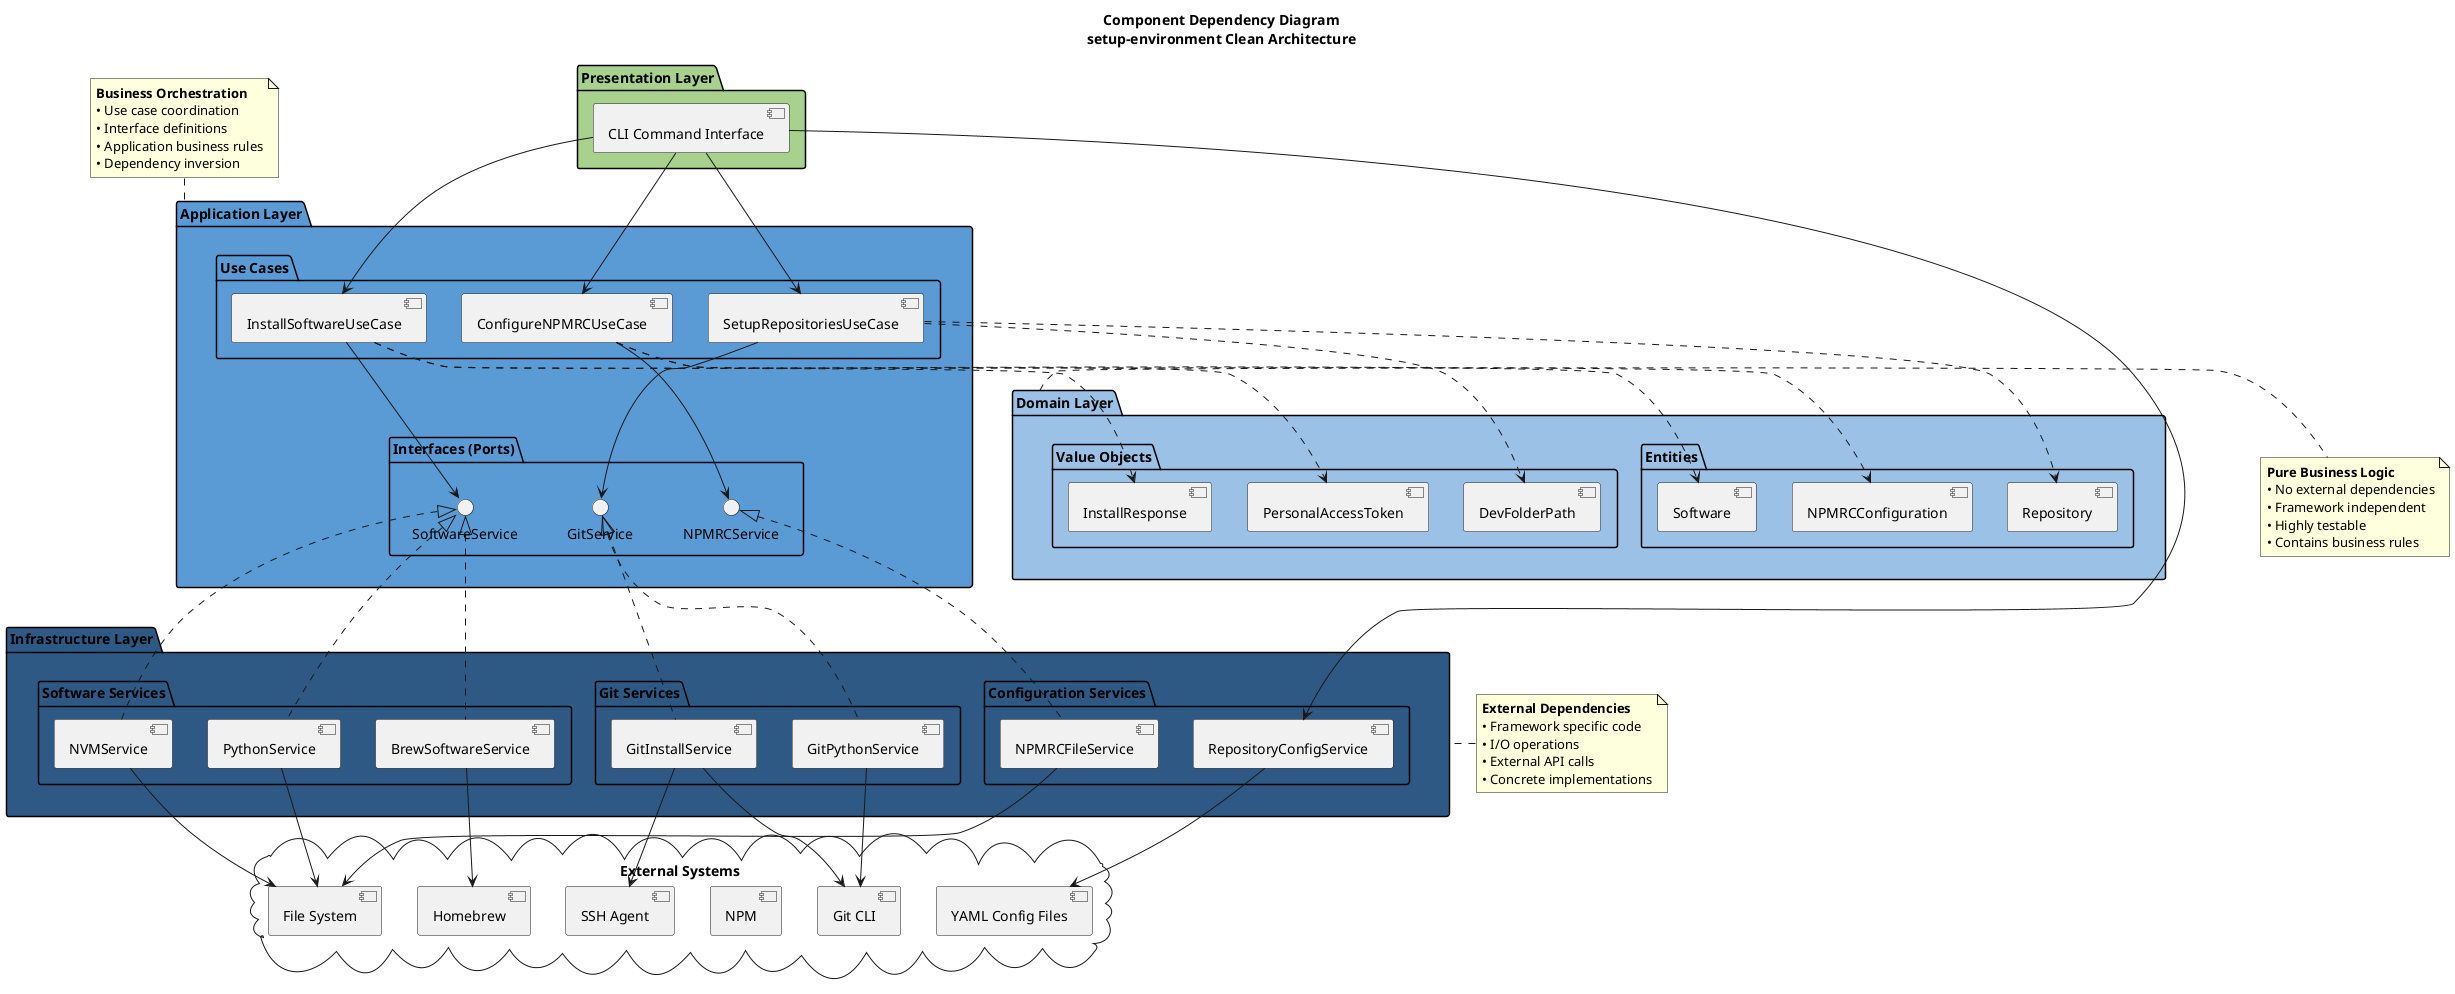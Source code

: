 @startuml component-dependency-diagram

title Component Dependency Diagram\nsetup-environment Clean Architecture

!define DOMAIN_COLOR #9BC2E6
!define APPLICATION_COLOR #5B9BD5
!define INFRASTRUCTURE_COLOR #2E5984
!define PRESENTATION_COLOR #A9D18E

' Domain Layer (Core)
package "Domain Layer" DOMAIN_COLOR {
    package "Entities" {
        [Repository]
        [Software]
        [NPMRCConfiguration]
    }
    
    package "Value Objects" {
        [DevFolderPath]
        [PersonalAccessToken]
        [InstallResponse]
    }
}

' Application Layer
package "Application Layer" APPLICATION_COLOR {
    package "Use Cases" {
        [SetupRepositoriesUseCase]
        [InstallSoftwareUseCase]
        [ConfigureNPMRCUseCase]
    }
    
    package "Interfaces (Ports)" {
        interface GitService
        interface SoftwareService
        interface NPMRCService
    }
}

' Infrastructure Layer
package "Infrastructure Layer" INFRASTRUCTURE_COLOR {
    package "Git Services" {
        [GitPythonService] 
        [GitInstallService]
    }
    
    package "Software Services" {
        [BrewSoftwareService]
        [PythonService]
        [NVMService]
    }
    
    package "Configuration Services" {
        [NPMRCFileService]
        [RepositoryConfigService]
    }
}

' Presentation Layer
package "Presentation Layer" PRESENTATION_COLOR {
    [CLI Command Interface]
}

' External Systems
cloud "External Systems" {
    [Git CLI]
    [Homebrew]
    [NPM]
    [File System]
    [YAML Config Files]
    [SSH Agent]
}

' Dependency Arrows (Dependencies point inward)
[CLI Command Interface] --> [SetupRepositoriesUseCase]
[CLI Command Interface] --> [InstallSoftwareUseCase]
[CLI Command Interface] --> [ConfigureNPMRCUseCase]

[SetupRepositoriesUseCase] --> GitService
[InstallSoftwareUseCase] --> SoftwareService
[ConfigureNPMRCUseCase] --> NPMRCService

GitService <|.. [GitPythonService]
GitService <|.. [GitInstallService]
SoftwareService <|.. [BrewSoftwareService]
SoftwareService <|.. [PythonService]
SoftwareService <|.. [NVMService]
NPMRCService <|.. [NPMRCFileService]

[GitPythonService] --> [Git CLI]
[GitInstallService] --> [Git CLI]
[GitInstallService] --> [SSH Agent]
[BrewSoftwareService] --> [Homebrew]
[PythonService] --> [File System]
[NVMService] --> [File System]
[NPMRCFileService] --> [File System]
[RepositoryConfigService] --> [YAML Config Files]

' Use Cases depend on Domain objects
[SetupRepositoriesUseCase] ..> [Repository]
[SetupRepositoriesUseCase] ..> [DevFolderPath]
[InstallSoftwareUseCase] ..> [Software]
[InstallSoftwareUseCase] ..> [InstallResponse]
[ConfigureNPMRCUseCase] ..> [NPMRCConfiguration]
[ConfigureNPMRCUseCase] ..> [PersonalAccessToken]

' CLI depends on configuration services
[CLI Command Interface] --> [RepositoryConfigService]

' Notes
note right of "Domain Layer"
    **Pure Business Logic**
    • No external dependencies
    • Framework independent
    • Highly testable
    • Contains business rules
end note

note left of "Infrastructure Layer"
    **External Dependencies**
    • Framework specific code
    • I/O operations
    • External API calls
    • Concrete implementations
end note

note top of "Application Layer"
    **Business Orchestration**
    • Use case coordination
    • Interface definitions
    • Application business rules
    • Dependency inversion
end note

@enduml